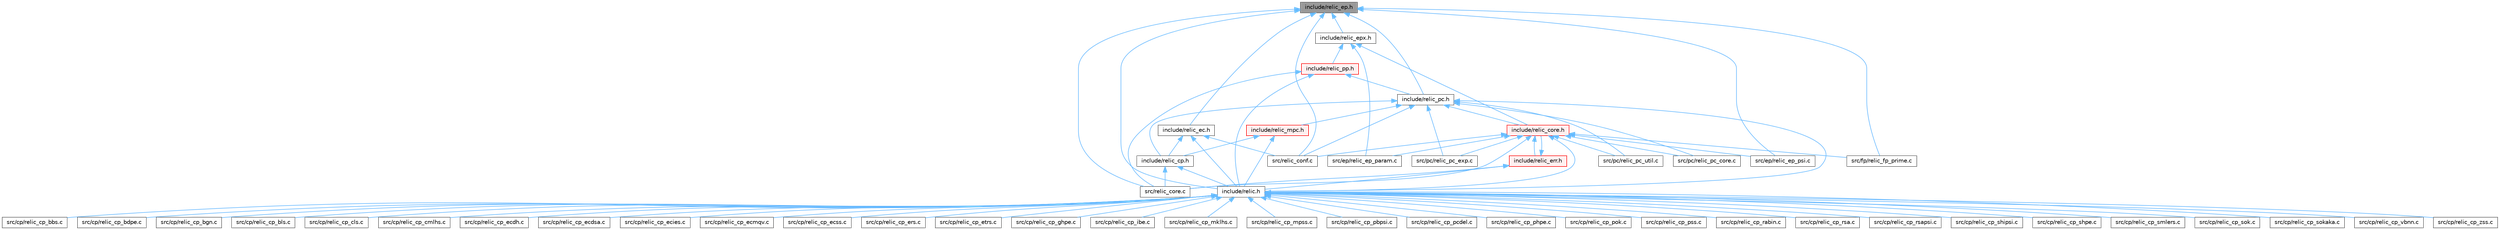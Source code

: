 digraph "include/relic_ep.h"
{
 // LATEX_PDF_SIZE
  bgcolor="transparent";
  edge [fontname=Helvetica,fontsize=10,labelfontname=Helvetica,labelfontsize=10];
  node [fontname=Helvetica,fontsize=10,shape=box,height=0.2,width=0.4];
  Node1 [id="Node000001",label="include/relic_ep.h",height=0.2,width=0.4,color="gray40", fillcolor="grey60", style="filled", fontcolor="black",tooltip=" "];
  Node1 -> Node2 [id="edge1_Node000001_Node000002",dir="back",color="steelblue1",style="solid",tooltip=" "];
  Node2 [id="Node000002",label="include/relic.h",height=0.2,width=0.4,color="grey40", fillcolor="white", style="filled",URL="$d0/d17/relic_8h.html",tooltip=" "];
  Node2 -> Node3 [id="edge2_Node000002_Node000003",dir="back",color="steelblue1",style="solid",tooltip=" "];
  Node3 [id="Node000003",label="src/cp/relic_cp_bbs.c",height=0.2,width=0.4,color="grey40", fillcolor="white", style="filled",URL="$da/d1b/relic__cp__bbs_8c.html",tooltip=" "];
  Node2 -> Node4 [id="edge3_Node000002_Node000004",dir="back",color="steelblue1",style="solid",tooltip=" "];
  Node4 [id="Node000004",label="src/cp/relic_cp_bdpe.c",height=0.2,width=0.4,color="grey40", fillcolor="white", style="filled",URL="$d7/d40/relic__cp__bdpe_8c.html",tooltip=" "];
  Node2 -> Node5 [id="edge4_Node000002_Node000005",dir="back",color="steelblue1",style="solid",tooltip=" "];
  Node5 [id="Node000005",label="src/cp/relic_cp_bgn.c",height=0.2,width=0.4,color="grey40", fillcolor="white", style="filled",URL="$d8/de3/relic__cp__bgn_8c.html",tooltip=" "];
  Node2 -> Node6 [id="edge5_Node000002_Node000006",dir="back",color="steelblue1",style="solid",tooltip=" "];
  Node6 [id="Node000006",label="src/cp/relic_cp_bls.c",height=0.2,width=0.4,color="grey40", fillcolor="white", style="filled",URL="$d7/dda/relic__cp__bls_8c.html",tooltip=" "];
  Node2 -> Node7 [id="edge6_Node000002_Node000007",dir="back",color="steelblue1",style="solid",tooltip=" "];
  Node7 [id="Node000007",label="src/cp/relic_cp_cls.c",height=0.2,width=0.4,color="grey40", fillcolor="white", style="filled",URL="$d8/d31/relic__cp__cls_8c.html",tooltip=" "];
  Node2 -> Node8 [id="edge7_Node000002_Node000008",dir="back",color="steelblue1",style="solid",tooltip=" "];
  Node8 [id="Node000008",label="src/cp/relic_cp_cmlhs.c",height=0.2,width=0.4,color="grey40", fillcolor="white", style="filled",URL="$d4/d7b/relic__cp__cmlhs_8c.html",tooltip=" "];
  Node2 -> Node9 [id="edge8_Node000002_Node000009",dir="back",color="steelblue1",style="solid",tooltip=" "];
  Node9 [id="Node000009",label="src/cp/relic_cp_ecdh.c",height=0.2,width=0.4,color="grey40", fillcolor="white", style="filled",URL="$d5/dce/relic__cp__ecdh_8c.html",tooltip=" "];
  Node2 -> Node10 [id="edge9_Node000002_Node000010",dir="back",color="steelblue1",style="solid",tooltip=" "];
  Node10 [id="Node000010",label="src/cp/relic_cp_ecdsa.c",height=0.2,width=0.4,color="grey40", fillcolor="white", style="filled",URL="$d0/d80/relic__cp__ecdsa_8c.html",tooltip=" "];
  Node2 -> Node11 [id="edge10_Node000002_Node000011",dir="back",color="steelblue1",style="solid",tooltip=" "];
  Node11 [id="Node000011",label="src/cp/relic_cp_ecies.c",height=0.2,width=0.4,color="grey40", fillcolor="white", style="filled",URL="$df/dd4/relic__cp__ecies_8c.html",tooltip=" "];
  Node2 -> Node12 [id="edge11_Node000002_Node000012",dir="back",color="steelblue1",style="solid",tooltip=" "];
  Node12 [id="Node000012",label="src/cp/relic_cp_ecmqv.c",height=0.2,width=0.4,color="grey40", fillcolor="white", style="filled",URL="$da/d1e/relic__cp__ecmqv_8c.html",tooltip=" "];
  Node2 -> Node13 [id="edge12_Node000002_Node000013",dir="back",color="steelblue1",style="solid",tooltip=" "];
  Node13 [id="Node000013",label="src/cp/relic_cp_ecss.c",height=0.2,width=0.4,color="grey40", fillcolor="white", style="filled",URL="$d4/d4c/relic__cp__ecss_8c.html",tooltip=" "];
  Node2 -> Node14 [id="edge13_Node000002_Node000014",dir="back",color="steelblue1",style="solid",tooltip=" "];
  Node14 [id="Node000014",label="src/cp/relic_cp_ers.c",height=0.2,width=0.4,color="grey40", fillcolor="white", style="filled",URL="$de/d80/relic__cp__ers_8c.html",tooltip=" "];
  Node2 -> Node15 [id="edge14_Node000002_Node000015",dir="back",color="steelblue1",style="solid",tooltip=" "];
  Node15 [id="Node000015",label="src/cp/relic_cp_etrs.c",height=0.2,width=0.4,color="grey40", fillcolor="white", style="filled",URL="$dd/d39/relic__cp__etrs_8c.html",tooltip=" "];
  Node2 -> Node16 [id="edge15_Node000002_Node000016",dir="back",color="steelblue1",style="solid",tooltip=" "];
  Node16 [id="Node000016",label="src/cp/relic_cp_ghpe.c",height=0.2,width=0.4,color="grey40", fillcolor="white", style="filled",URL="$dc/d7e/relic__cp__ghpe_8c.html",tooltip=" "];
  Node2 -> Node17 [id="edge16_Node000002_Node000017",dir="back",color="steelblue1",style="solid",tooltip=" "];
  Node17 [id="Node000017",label="src/cp/relic_cp_ibe.c",height=0.2,width=0.4,color="grey40", fillcolor="white", style="filled",URL="$d1/dd3/relic__cp__ibe_8c.html",tooltip=" "];
  Node2 -> Node18 [id="edge17_Node000002_Node000018",dir="back",color="steelblue1",style="solid",tooltip=" "];
  Node18 [id="Node000018",label="src/cp/relic_cp_mklhs.c",height=0.2,width=0.4,color="grey40", fillcolor="white", style="filled",URL="$da/d1c/relic__cp__mklhs_8c.html",tooltip=" "];
  Node2 -> Node19 [id="edge18_Node000002_Node000019",dir="back",color="steelblue1",style="solid",tooltip=" "];
  Node19 [id="Node000019",label="src/cp/relic_cp_mpss.c",height=0.2,width=0.4,color="grey40", fillcolor="white", style="filled",URL="$da/da7/relic__cp__mpss_8c.html",tooltip=" "];
  Node2 -> Node20 [id="edge19_Node000002_Node000020",dir="back",color="steelblue1",style="solid",tooltip=" "];
  Node20 [id="Node000020",label="src/cp/relic_cp_pbpsi.c",height=0.2,width=0.4,color="grey40", fillcolor="white", style="filled",URL="$db/d16/relic__cp__pbpsi_8c.html",tooltip=" "];
  Node2 -> Node21 [id="edge20_Node000002_Node000021",dir="back",color="steelblue1",style="solid",tooltip=" "];
  Node21 [id="Node000021",label="src/cp/relic_cp_pcdel.c",height=0.2,width=0.4,color="grey40", fillcolor="white", style="filled",URL="$da/dc2/relic__cp__pcdel_8c.html",tooltip=" "];
  Node2 -> Node22 [id="edge21_Node000002_Node000022",dir="back",color="steelblue1",style="solid",tooltip=" "];
  Node22 [id="Node000022",label="src/cp/relic_cp_phpe.c",height=0.2,width=0.4,color="grey40", fillcolor="white", style="filled",URL="$d4/de6/relic__cp__phpe_8c.html",tooltip=" "];
  Node2 -> Node23 [id="edge22_Node000002_Node000023",dir="back",color="steelblue1",style="solid",tooltip=" "];
  Node23 [id="Node000023",label="src/cp/relic_cp_pok.c",height=0.2,width=0.4,color="grey40", fillcolor="white", style="filled",URL="$d1/daa/relic__cp__pok_8c.html",tooltip=" "];
  Node2 -> Node24 [id="edge23_Node000002_Node000024",dir="back",color="steelblue1",style="solid",tooltip=" "];
  Node24 [id="Node000024",label="src/cp/relic_cp_pss.c",height=0.2,width=0.4,color="grey40", fillcolor="white", style="filled",URL="$d2/dbf/relic__cp__pss_8c.html",tooltip=" "];
  Node2 -> Node25 [id="edge24_Node000002_Node000025",dir="back",color="steelblue1",style="solid",tooltip=" "];
  Node25 [id="Node000025",label="src/cp/relic_cp_rabin.c",height=0.2,width=0.4,color="grey40", fillcolor="white", style="filled",URL="$d6/d1d/relic__cp__rabin_8c.html",tooltip=" "];
  Node2 -> Node26 [id="edge25_Node000002_Node000026",dir="back",color="steelblue1",style="solid",tooltip=" "];
  Node26 [id="Node000026",label="src/cp/relic_cp_rsa.c",height=0.2,width=0.4,color="grey40", fillcolor="white", style="filled",URL="$d0/d6e/relic__cp__rsa_8c.html",tooltip=" "];
  Node2 -> Node27 [id="edge26_Node000002_Node000027",dir="back",color="steelblue1",style="solid",tooltip=" "];
  Node27 [id="Node000027",label="src/cp/relic_cp_rsapsi.c",height=0.2,width=0.4,color="grey40", fillcolor="white", style="filled",URL="$d0/d3c/relic__cp__rsapsi_8c.html",tooltip=" "];
  Node2 -> Node28 [id="edge27_Node000002_Node000028",dir="back",color="steelblue1",style="solid",tooltip=" "];
  Node28 [id="Node000028",label="src/cp/relic_cp_shipsi.c",height=0.2,width=0.4,color="grey40", fillcolor="white", style="filled",URL="$df/d42/relic__cp__shipsi_8c.html",tooltip=" "];
  Node2 -> Node29 [id="edge28_Node000002_Node000029",dir="back",color="steelblue1",style="solid",tooltip=" "];
  Node29 [id="Node000029",label="src/cp/relic_cp_shpe.c",height=0.2,width=0.4,color="grey40", fillcolor="white", style="filled",URL="$d1/d29/relic__cp__shpe_8c.html",tooltip=" "];
  Node2 -> Node30 [id="edge29_Node000002_Node000030",dir="back",color="steelblue1",style="solid",tooltip=" "];
  Node30 [id="Node000030",label="src/cp/relic_cp_smlers.c",height=0.2,width=0.4,color="grey40", fillcolor="white", style="filled",URL="$d3/dc7/relic__cp__smlers_8c.html",tooltip=" "];
  Node2 -> Node31 [id="edge30_Node000002_Node000031",dir="back",color="steelblue1",style="solid",tooltip=" "];
  Node31 [id="Node000031",label="src/cp/relic_cp_sok.c",height=0.2,width=0.4,color="grey40", fillcolor="white", style="filled",URL="$d5/da9/relic__cp__sok_8c.html",tooltip=" "];
  Node2 -> Node32 [id="edge31_Node000002_Node000032",dir="back",color="steelblue1",style="solid",tooltip=" "];
  Node32 [id="Node000032",label="src/cp/relic_cp_sokaka.c",height=0.2,width=0.4,color="grey40", fillcolor="white", style="filled",URL="$db/da0/relic__cp__sokaka_8c.html",tooltip=" "];
  Node2 -> Node33 [id="edge32_Node000002_Node000033",dir="back",color="steelblue1",style="solid",tooltip=" "];
  Node33 [id="Node000033",label="src/cp/relic_cp_vbnn.c",height=0.2,width=0.4,color="grey40", fillcolor="white", style="filled",URL="$d1/dbe/relic__cp__vbnn_8c.html",tooltip=" "];
  Node2 -> Node34 [id="edge33_Node000002_Node000034",dir="back",color="steelblue1",style="solid",tooltip=" "];
  Node34 [id="Node000034",label="src/cp/relic_cp_zss.c",height=0.2,width=0.4,color="grey40", fillcolor="white", style="filled",URL="$de/de8/relic__cp__zss_8c.html",tooltip=" "];
  Node1 -> Node35 [id="edge34_Node000001_Node000035",dir="back",color="steelblue1",style="solid",tooltip=" "];
  Node35 [id="Node000035",label="include/relic_ec.h",height=0.2,width=0.4,color="grey40", fillcolor="white", style="filled",URL="$de/d2e/relic__ec_8h.html",tooltip=" "];
  Node35 -> Node2 [id="edge35_Node000035_Node000002",dir="back",color="steelblue1",style="solid",tooltip=" "];
  Node35 -> Node36 [id="edge36_Node000035_Node000036",dir="back",color="steelblue1",style="solid",tooltip=" "];
  Node36 [id="Node000036",label="include/relic_cp.h",height=0.2,width=0.4,color="grey40", fillcolor="white", style="filled",URL="$d0/d62/relic__cp_8h.html",tooltip=" "];
  Node36 -> Node2 [id="edge37_Node000036_Node000002",dir="back",color="steelblue1",style="solid",tooltip=" "];
  Node36 -> Node37 [id="edge38_Node000036_Node000037",dir="back",color="steelblue1",style="solid",tooltip=" "];
  Node37 [id="Node000037",label="src/relic_core.c",height=0.2,width=0.4,color="grey40", fillcolor="white", style="filled",URL="$db/d4a/relic__core_8c.html",tooltip=" "];
  Node35 -> Node38 [id="edge39_Node000035_Node000038",dir="back",color="steelblue1",style="solid",tooltip=" "];
  Node38 [id="Node000038",label="src/relic_conf.c",height=0.2,width=0.4,color="grey40", fillcolor="white", style="filled",URL="$db/d73/relic__conf_8c.html",tooltip=" "];
  Node1 -> Node39 [id="edge40_Node000001_Node000039",dir="back",color="steelblue1",style="solid",tooltip=" "];
  Node39 [id="Node000039",label="include/relic_epx.h",height=0.2,width=0.4,color="grey40", fillcolor="white", style="filled",URL="$d9/d7d/relic__epx_8h.html",tooltip=" "];
  Node39 -> Node40 [id="edge41_Node000039_Node000040",dir="back",color="steelblue1",style="solid",tooltip=" "];
  Node40 [id="Node000040",label="include/relic_core.h",height=0.2,width=0.4,color="red", fillcolor="#FFF0F0", style="filled",URL="$db/d67/relic__core_8h.html",tooltip=" "];
  Node40 -> Node2 [id="edge42_Node000040_Node000002",dir="back",color="steelblue1",style="solid",tooltip=" "];
  Node40 -> Node41 [id="edge43_Node000040_Node000041",dir="back",color="steelblue1",style="solid",tooltip=" "];
  Node41 [id="Node000041",label="include/relic_err.h",height=0.2,width=0.4,color="red", fillcolor="#FFF0F0", style="filled",URL="$d0/d09/relic__err_8h.html",tooltip=" "];
  Node41 -> Node2 [id="edge44_Node000041_Node000002",dir="back",color="steelblue1",style="solid",tooltip=" "];
  Node41 -> Node40 [id="edge45_Node000041_Node000040",dir="back",color="steelblue1",style="solid",tooltip=" "];
  Node41 -> Node37 [id="edge46_Node000041_Node000037",dir="back",color="steelblue1",style="solid",tooltip=" "];
  Node40 -> Node111 [id="edge47_Node000040_Node000111",dir="back",color="steelblue1",style="solid",tooltip=" "];
  Node111 [id="Node000111",label="src/ep/relic_ep_param.c",height=0.2,width=0.4,color="grey40", fillcolor="white", style="filled",URL="$d2/d98/relic__ep__param_8c.html",tooltip=" "];
  Node40 -> Node113 [id="edge48_Node000040_Node000113",dir="back",color="steelblue1",style="solid",tooltip=" "];
  Node113 [id="Node000113",label="src/ep/relic_ep_psi.c",height=0.2,width=0.4,color="grey40", fillcolor="white", style="filled",URL="$dc/d41/relic__ep__psi_8c.html",tooltip=" "];
  Node40 -> Node195 [id="edge49_Node000040_Node000195",dir="back",color="steelblue1",style="solid",tooltip=" "];
  Node195 [id="Node000195",label="src/fp/relic_fp_prime.c",height=0.2,width=0.4,color="grey40", fillcolor="white", style="filled",URL="$d9/dbf/relic__fp__prime_8c.html",tooltip=" "];
  Node40 -> Node248 [id="edge50_Node000040_Node000248",dir="back",color="steelblue1",style="solid",tooltip=" "];
  Node248 [id="Node000248",label="src/pc/relic_pc_core.c",height=0.2,width=0.4,color="grey40", fillcolor="white", style="filled",URL="$d0/d44/relic__pc__core_8c.html",tooltip=" "];
  Node40 -> Node249 [id="edge51_Node000040_Node000249",dir="back",color="steelblue1",style="solid",tooltip=" "];
  Node249 [id="Node000249",label="src/pc/relic_pc_exp.c",height=0.2,width=0.4,color="grey40", fillcolor="white", style="filled",URL="$d3/dd3/relic__pc__exp_8c.html",tooltip=" "];
  Node40 -> Node250 [id="edge52_Node000040_Node000250",dir="back",color="steelblue1",style="solid",tooltip=" "];
  Node250 [id="Node000250",label="src/pc/relic_pc_util.c",height=0.2,width=0.4,color="grey40", fillcolor="white", style="filled",URL="$df/d00/relic__pc__util_8c.html",tooltip=" "];
  Node40 -> Node38 [id="edge53_Node000040_Node000038",dir="back",color="steelblue1",style="solid",tooltip=" "];
  Node40 -> Node37 [id="edge54_Node000040_Node000037",dir="back",color="steelblue1",style="solid",tooltip=" "];
  Node39 -> Node297 [id="edge55_Node000039_Node000297",dir="back",color="steelblue1",style="solid",tooltip=" "];
  Node297 [id="Node000297",label="include/relic_pp.h",height=0.2,width=0.4,color="red", fillcolor="#FFF0F0", style="filled",URL="$d1/d95/relic__pp_8h.html",tooltip=" "];
  Node297 -> Node2 [id="edge56_Node000297_Node000002",dir="back",color="steelblue1",style="solid",tooltip=" "];
  Node297 -> Node298 [id="edge57_Node000297_Node000298",dir="back",color="steelblue1",style="solid",tooltip=" "];
  Node298 [id="Node000298",label="include/relic_pc.h",height=0.2,width=0.4,color="grey40", fillcolor="white", style="filled",URL="$df/d3f/relic__pc_8h.html",tooltip=" "];
  Node298 -> Node2 [id="edge58_Node000298_Node000002",dir="back",color="steelblue1",style="solid",tooltip=" "];
  Node298 -> Node40 [id="edge59_Node000298_Node000040",dir="back",color="steelblue1",style="solid",tooltip=" "];
  Node298 -> Node36 [id="edge60_Node000298_Node000036",dir="back",color="steelblue1",style="solid",tooltip=" "];
  Node298 -> Node299 [id="edge61_Node000298_Node000299",dir="back",color="steelblue1",style="solid",tooltip=" "];
  Node299 [id="Node000299",label="include/relic_mpc.h",height=0.2,width=0.4,color="red", fillcolor="#FFF0F0", style="filled",URL="$d0/d38/relic__mpc_8h.html",tooltip=" "];
  Node299 -> Node2 [id="edge62_Node000299_Node000002",dir="back",color="steelblue1",style="solid",tooltip=" "];
  Node299 -> Node36 [id="edge63_Node000299_Node000036",dir="back",color="steelblue1",style="solid",tooltip=" "];
  Node298 -> Node248 [id="edge64_Node000298_Node000248",dir="back",color="steelblue1",style="solid",tooltip=" "];
  Node298 -> Node249 [id="edge65_Node000298_Node000249",dir="back",color="steelblue1",style="solid",tooltip=" "];
  Node298 -> Node250 [id="edge66_Node000298_Node000250",dir="back",color="steelblue1",style="solid",tooltip=" "];
  Node298 -> Node38 [id="edge67_Node000298_Node000038",dir="back",color="steelblue1",style="solid",tooltip=" "];
  Node297 -> Node37 [id="edge68_Node000297_Node000037",dir="back",color="steelblue1",style="solid",tooltip=" "];
  Node39 -> Node111 [id="edge69_Node000039_Node000111",dir="back",color="steelblue1",style="solid",tooltip=" "];
  Node1 -> Node298 [id="edge70_Node000001_Node000298",dir="back",color="steelblue1",style="solid",tooltip=" "];
  Node1 -> Node113 [id="edge71_Node000001_Node000113",dir="back",color="steelblue1",style="solid",tooltip=" "];
  Node1 -> Node195 [id="edge72_Node000001_Node000195",dir="back",color="steelblue1",style="solid",tooltip=" "];
  Node1 -> Node38 [id="edge73_Node000001_Node000038",dir="back",color="steelblue1",style="solid",tooltip=" "];
  Node1 -> Node37 [id="edge74_Node000001_Node000037",dir="back",color="steelblue1",style="solid",tooltip=" "];
}
